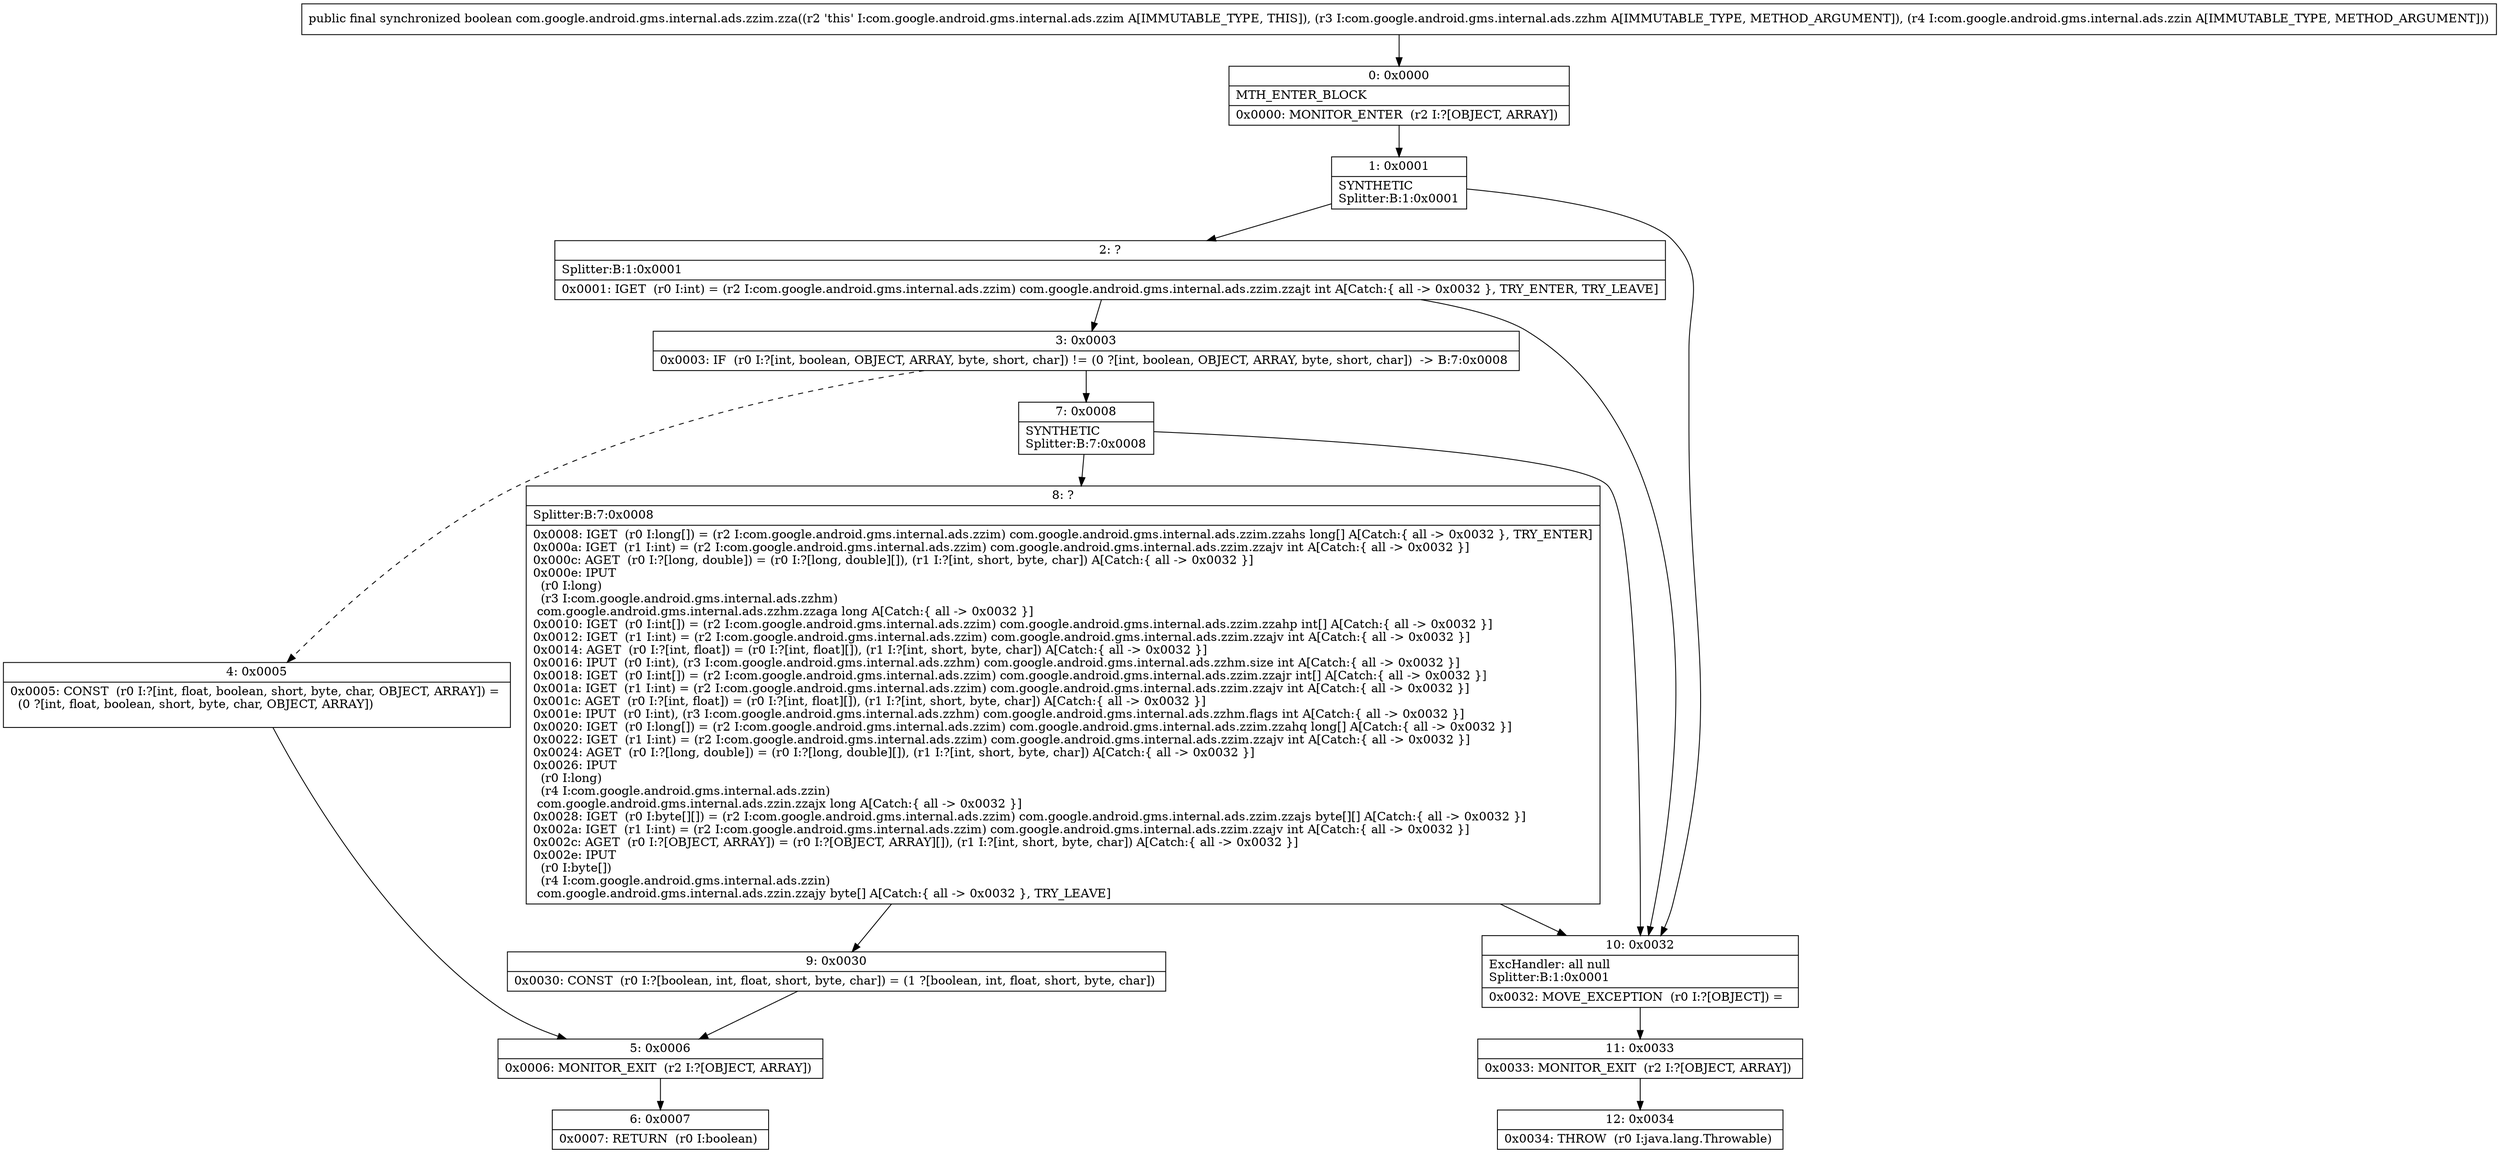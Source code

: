digraph "CFG forcom.google.android.gms.internal.ads.zzim.zza(Lcom\/google\/android\/gms\/internal\/ads\/zzhm;Lcom\/google\/android\/gms\/internal\/ads\/zzin;)Z" {
Node_0 [shape=record,label="{0\:\ 0x0000|MTH_ENTER_BLOCK\l|0x0000: MONITOR_ENTER  (r2 I:?[OBJECT, ARRAY]) \l}"];
Node_1 [shape=record,label="{1\:\ 0x0001|SYNTHETIC\lSplitter:B:1:0x0001\l}"];
Node_2 [shape=record,label="{2\:\ ?|Splitter:B:1:0x0001\l|0x0001: IGET  (r0 I:int) = (r2 I:com.google.android.gms.internal.ads.zzim) com.google.android.gms.internal.ads.zzim.zzajt int A[Catch:\{ all \-\> 0x0032 \}, TRY_ENTER, TRY_LEAVE]\l}"];
Node_3 [shape=record,label="{3\:\ 0x0003|0x0003: IF  (r0 I:?[int, boolean, OBJECT, ARRAY, byte, short, char]) != (0 ?[int, boolean, OBJECT, ARRAY, byte, short, char])  \-\> B:7:0x0008 \l}"];
Node_4 [shape=record,label="{4\:\ 0x0005|0x0005: CONST  (r0 I:?[int, float, boolean, short, byte, char, OBJECT, ARRAY]) = \l  (0 ?[int, float, boolean, short, byte, char, OBJECT, ARRAY])\l \l}"];
Node_5 [shape=record,label="{5\:\ 0x0006|0x0006: MONITOR_EXIT  (r2 I:?[OBJECT, ARRAY]) \l}"];
Node_6 [shape=record,label="{6\:\ 0x0007|0x0007: RETURN  (r0 I:boolean) \l}"];
Node_7 [shape=record,label="{7\:\ 0x0008|SYNTHETIC\lSplitter:B:7:0x0008\l}"];
Node_8 [shape=record,label="{8\:\ ?|Splitter:B:7:0x0008\l|0x0008: IGET  (r0 I:long[]) = (r2 I:com.google.android.gms.internal.ads.zzim) com.google.android.gms.internal.ads.zzim.zzahs long[] A[Catch:\{ all \-\> 0x0032 \}, TRY_ENTER]\l0x000a: IGET  (r1 I:int) = (r2 I:com.google.android.gms.internal.ads.zzim) com.google.android.gms.internal.ads.zzim.zzajv int A[Catch:\{ all \-\> 0x0032 \}]\l0x000c: AGET  (r0 I:?[long, double]) = (r0 I:?[long, double][]), (r1 I:?[int, short, byte, char]) A[Catch:\{ all \-\> 0x0032 \}]\l0x000e: IPUT  \l  (r0 I:long)\l  (r3 I:com.google.android.gms.internal.ads.zzhm)\l com.google.android.gms.internal.ads.zzhm.zzaga long A[Catch:\{ all \-\> 0x0032 \}]\l0x0010: IGET  (r0 I:int[]) = (r2 I:com.google.android.gms.internal.ads.zzim) com.google.android.gms.internal.ads.zzim.zzahp int[] A[Catch:\{ all \-\> 0x0032 \}]\l0x0012: IGET  (r1 I:int) = (r2 I:com.google.android.gms.internal.ads.zzim) com.google.android.gms.internal.ads.zzim.zzajv int A[Catch:\{ all \-\> 0x0032 \}]\l0x0014: AGET  (r0 I:?[int, float]) = (r0 I:?[int, float][]), (r1 I:?[int, short, byte, char]) A[Catch:\{ all \-\> 0x0032 \}]\l0x0016: IPUT  (r0 I:int), (r3 I:com.google.android.gms.internal.ads.zzhm) com.google.android.gms.internal.ads.zzhm.size int A[Catch:\{ all \-\> 0x0032 \}]\l0x0018: IGET  (r0 I:int[]) = (r2 I:com.google.android.gms.internal.ads.zzim) com.google.android.gms.internal.ads.zzim.zzajr int[] A[Catch:\{ all \-\> 0x0032 \}]\l0x001a: IGET  (r1 I:int) = (r2 I:com.google.android.gms.internal.ads.zzim) com.google.android.gms.internal.ads.zzim.zzajv int A[Catch:\{ all \-\> 0x0032 \}]\l0x001c: AGET  (r0 I:?[int, float]) = (r0 I:?[int, float][]), (r1 I:?[int, short, byte, char]) A[Catch:\{ all \-\> 0x0032 \}]\l0x001e: IPUT  (r0 I:int), (r3 I:com.google.android.gms.internal.ads.zzhm) com.google.android.gms.internal.ads.zzhm.flags int A[Catch:\{ all \-\> 0x0032 \}]\l0x0020: IGET  (r0 I:long[]) = (r2 I:com.google.android.gms.internal.ads.zzim) com.google.android.gms.internal.ads.zzim.zzahq long[] A[Catch:\{ all \-\> 0x0032 \}]\l0x0022: IGET  (r1 I:int) = (r2 I:com.google.android.gms.internal.ads.zzim) com.google.android.gms.internal.ads.zzim.zzajv int A[Catch:\{ all \-\> 0x0032 \}]\l0x0024: AGET  (r0 I:?[long, double]) = (r0 I:?[long, double][]), (r1 I:?[int, short, byte, char]) A[Catch:\{ all \-\> 0x0032 \}]\l0x0026: IPUT  \l  (r0 I:long)\l  (r4 I:com.google.android.gms.internal.ads.zzin)\l com.google.android.gms.internal.ads.zzin.zzajx long A[Catch:\{ all \-\> 0x0032 \}]\l0x0028: IGET  (r0 I:byte[][]) = (r2 I:com.google.android.gms.internal.ads.zzim) com.google.android.gms.internal.ads.zzim.zzajs byte[][] A[Catch:\{ all \-\> 0x0032 \}]\l0x002a: IGET  (r1 I:int) = (r2 I:com.google.android.gms.internal.ads.zzim) com.google.android.gms.internal.ads.zzim.zzajv int A[Catch:\{ all \-\> 0x0032 \}]\l0x002c: AGET  (r0 I:?[OBJECT, ARRAY]) = (r0 I:?[OBJECT, ARRAY][]), (r1 I:?[int, short, byte, char]) A[Catch:\{ all \-\> 0x0032 \}]\l0x002e: IPUT  \l  (r0 I:byte[])\l  (r4 I:com.google.android.gms.internal.ads.zzin)\l com.google.android.gms.internal.ads.zzin.zzajy byte[] A[Catch:\{ all \-\> 0x0032 \}, TRY_LEAVE]\l}"];
Node_9 [shape=record,label="{9\:\ 0x0030|0x0030: CONST  (r0 I:?[boolean, int, float, short, byte, char]) = (1 ?[boolean, int, float, short, byte, char]) \l}"];
Node_10 [shape=record,label="{10\:\ 0x0032|ExcHandler: all null\lSplitter:B:1:0x0001\l|0x0032: MOVE_EXCEPTION  (r0 I:?[OBJECT]) =  \l}"];
Node_11 [shape=record,label="{11\:\ 0x0033|0x0033: MONITOR_EXIT  (r2 I:?[OBJECT, ARRAY]) \l}"];
Node_12 [shape=record,label="{12\:\ 0x0034|0x0034: THROW  (r0 I:java.lang.Throwable) \l}"];
MethodNode[shape=record,label="{public final synchronized boolean com.google.android.gms.internal.ads.zzim.zza((r2 'this' I:com.google.android.gms.internal.ads.zzim A[IMMUTABLE_TYPE, THIS]), (r3 I:com.google.android.gms.internal.ads.zzhm A[IMMUTABLE_TYPE, METHOD_ARGUMENT]), (r4 I:com.google.android.gms.internal.ads.zzin A[IMMUTABLE_TYPE, METHOD_ARGUMENT])) }"];
MethodNode -> Node_0;
Node_0 -> Node_1;
Node_1 -> Node_2;
Node_1 -> Node_10;
Node_2 -> Node_3;
Node_2 -> Node_10;
Node_3 -> Node_4[style=dashed];
Node_3 -> Node_7;
Node_4 -> Node_5;
Node_5 -> Node_6;
Node_7 -> Node_8;
Node_7 -> Node_10;
Node_8 -> Node_9;
Node_8 -> Node_10;
Node_9 -> Node_5;
Node_10 -> Node_11;
Node_11 -> Node_12;
}

